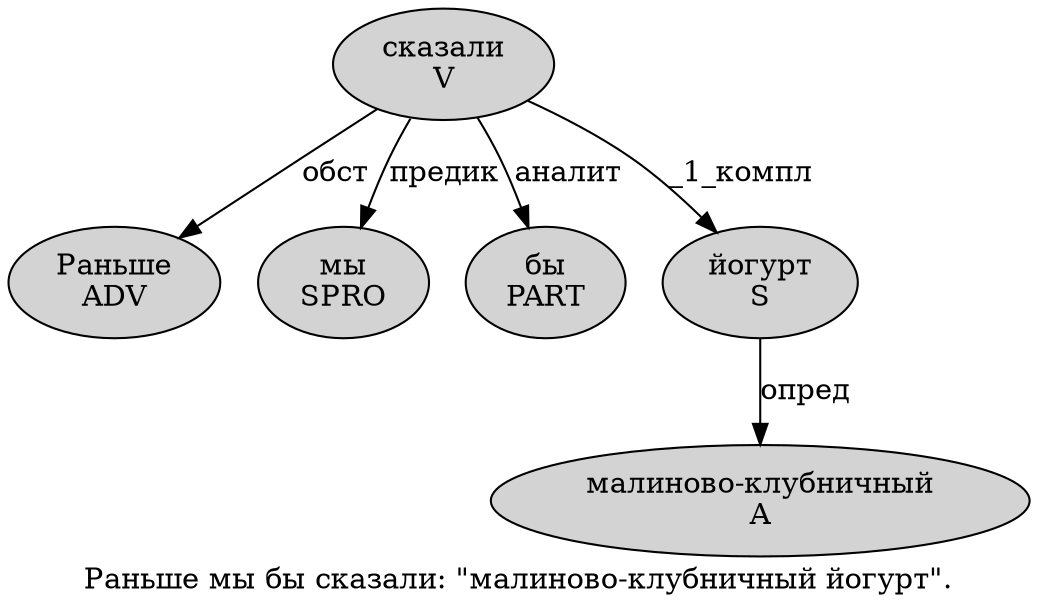 digraph SENTENCE_270 {
	graph [label="Раньше мы бы сказали: \"малиново-клубничный йогурт\"."]
	node [style=filled]
		0 [label="Раньше
ADV" color="" fillcolor=lightgray penwidth=1 shape=ellipse]
		1 [label="мы
SPRO" color="" fillcolor=lightgray penwidth=1 shape=ellipse]
		2 [label="бы
PART" color="" fillcolor=lightgray penwidth=1 shape=ellipse]
		3 [label="сказали
V" color="" fillcolor=lightgray penwidth=1 shape=ellipse]
		6 [label="малиново-клубничный
A" color="" fillcolor=lightgray penwidth=1 shape=ellipse]
		7 [label="йогурт
S" color="" fillcolor=lightgray penwidth=1 shape=ellipse]
			3 -> 0 [label="обст"]
			3 -> 1 [label="предик"]
			3 -> 2 [label="аналит"]
			3 -> 7 [label="_1_компл"]
			7 -> 6 [label="опред"]
}